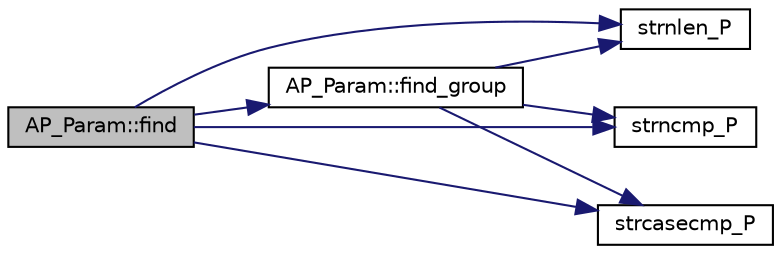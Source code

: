 digraph "AP_Param::find"
{
 // INTERACTIVE_SVG=YES
  edge [fontname="Helvetica",fontsize="10",labelfontname="Helvetica",labelfontsize="10"];
  node [fontname="Helvetica",fontsize="10",shape=record];
  rankdir="LR";
  Node1 [label="AP_Param::find",height=0.2,width=0.4,color="black", fillcolor="grey75", style="filled" fontcolor="black"];
  Node1 -> Node2 [color="midnightblue",fontsize="10",style="solid",fontname="Helvetica"];
  Node2 [label="strnlen_P",height=0.2,width=0.4,color="black", fillcolor="white", style="filled",URL="$AP__Progmem__Identity_8h.html#a7c38516a089d1799b00c59fbb0820841"];
  Node1 -> Node3 [color="midnightblue",fontsize="10",style="solid",fontname="Helvetica"];
  Node3 [label="strncmp_P",height=0.2,width=0.4,color="black", fillcolor="white", style="filled",URL="$AP__Progmem__Identity_8h.html#a975beca2ce546549dfcb4f51d56fe17b"];
  Node1 -> Node4 [color="midnightblue",fontsize="10",style="solid",fontname="Helvetica"];
  Node4 [label="AP_Param::find_group",height=0.2,width=0.4,color="black", fillcolor="white", style="filled",URL="$classAP__Param.html#a6849f590567b7e1a475fdca7251d7581"];
  Node4 -> Node5 [color="midnightblue",fontsize="10",style="solid",fontname="Helvetica"];
  Node5 [label="strcasecmp_P",height=0.2,width=0.4,color="black", fillcolor="white", style="filled",URL="$AP__Progmem__AVR_8h.html#aedeadee36d22b1e01f713f805d1037a1"];
  Node4 -> Node2 [color="midnightblue",fontsize="10",style="solid",fontname="Helvetica"];
  Node4 -> Node3 [color="midnightblue",fontsize="10",style="solid",fontname="Helvetica"];
  Node1 -> Node5 [color="midnightblue",fontsize="10",style="solid",fontname="Helvetica"];
}
